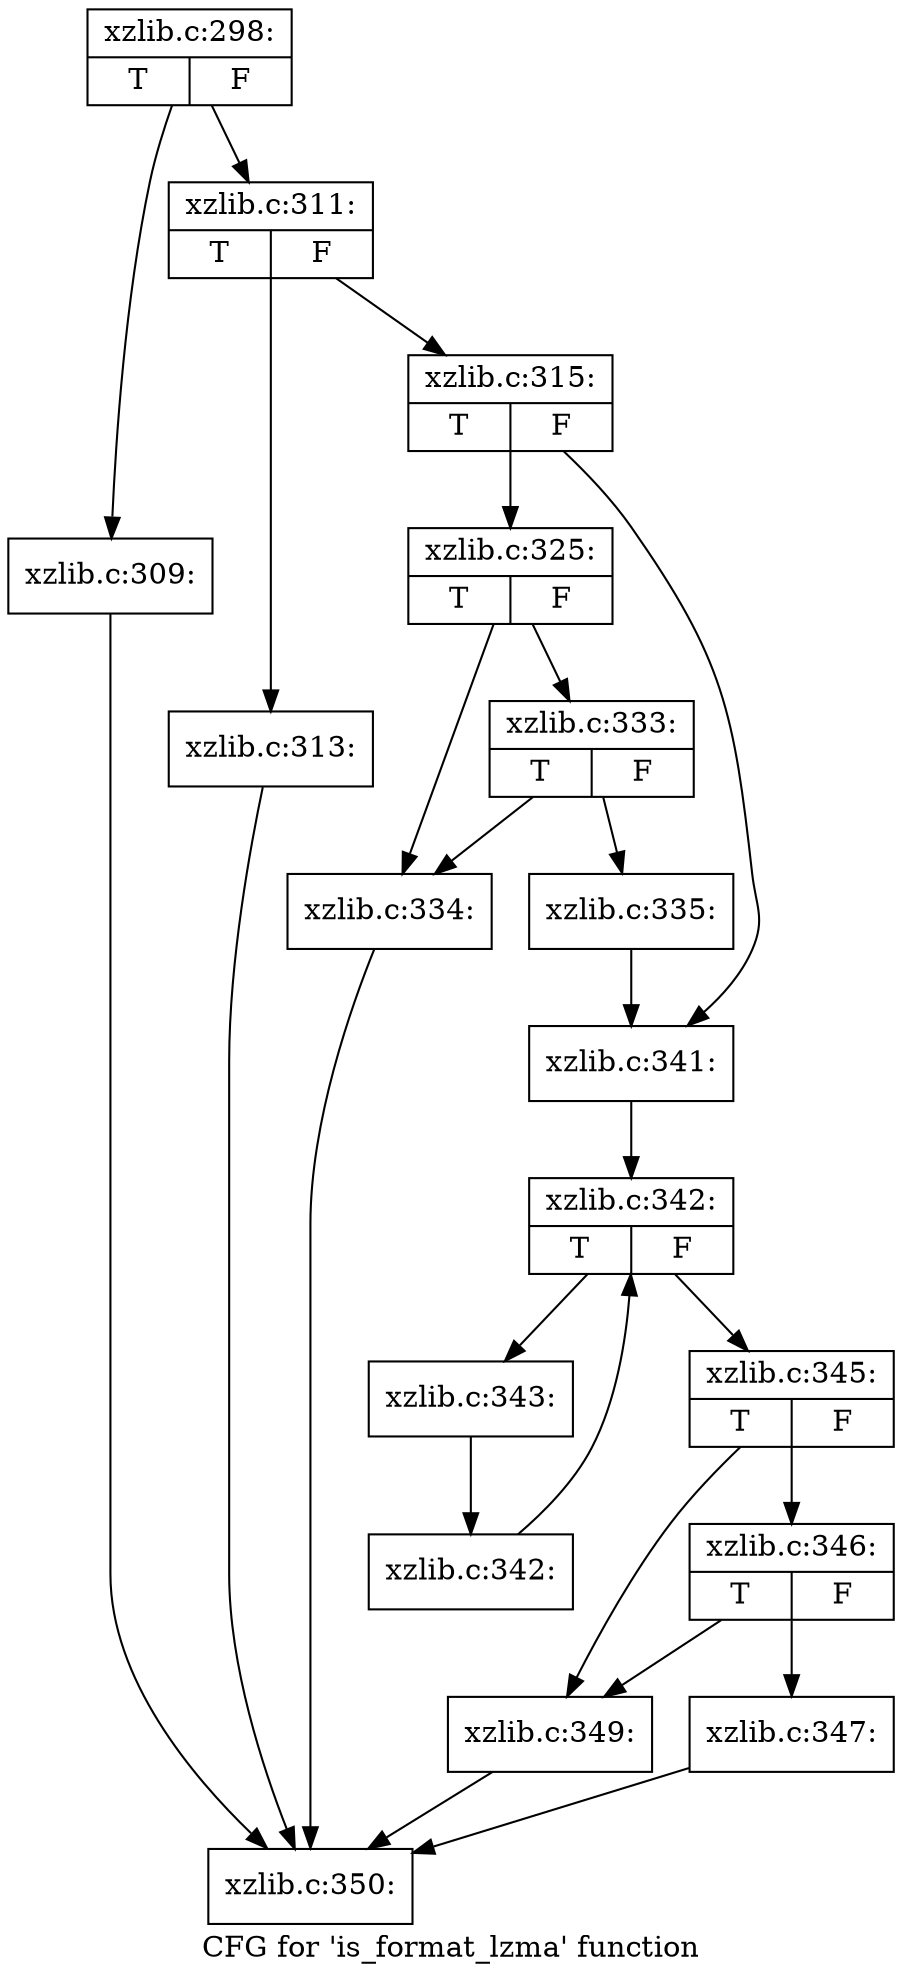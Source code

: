 digraph "CFG for 'is_format_lzma' function" {
	label="CFG for 'is_format_lzma' function";

	Node0x559901d412a0 [shape=record,label="{xzlib.c:298:|{<s0>T|<s1>F}}"];
	Node0x559901d412a0 -> Node0x559901d04030;
	Node0x559901d412a0 -> Node0x559901d04080;
	Node0x559901d04030 [shape=record,label="{xzlib.c:309:}"];
	Node0x559901d04030 -> Node0x559901d41450;
	Node0x559901d04080 [shape=record,label="{xzlib.c:311:|{<s0>T|<s1>F}}"];
	Node0x559901d04080 -> Node0x559901cabad0;
	Node0x559901d04080 -> Node0x559901cabb20;
	Node0x559901cabad0 [shape=record,label="{xzlib.c:313:}"];
	Node0x559901cabad0 -> Node0x559901d41450;
	Node0x559901cabb20 [shape=record,label="{xzlib.c:315:|{<s0>T|<s1>F}}"];
	Node0x559901cabb20 -> Node0x559901d4a580;
	Node0x559901cabb20 -> Node0x559901d4a5d0;
	Node0x559901d4a580 [shape=record,label="{xzlib.c:325:|{<s0>T|<s1>F}}"];
	Node0x559901d4a580 -> Node0x559901d103c0;
	Node0x559901d4a580 -> Node0x559901d10460;
	Node0x559901d10460 [shape=record,label="{xzlib.c:333:|{<s0>T|<s1>F}}"];
	Node0x559901d10460 -> Node0x559901d103c0;
	Node0x559901d10460 -> Node0x559901d10410;
	Node0x559901d103c0 [shape=record,label="{xzlib.c:334:}"];
	Node0x559901d103c0 -> Node0x559901d41450;
	Node0x559901d10410 [shape=record,label="{xzlib.c:335:}"];
	Node0x559901d10410 -> Node0x559901d4a5d0;
	Node0x559901d4a5d0 [shape=record,label="{xzlib.c:341:}"];
	Node0x559901d4a5d0 -> Node0x559901d10e80;
	Node0x559901d10e80 [shape=record,label="{xzlib.c:342:|{<s0>T|<s1>F}}"];
	Node0x559901d10e80 -> Node0x559901d11160;
	Node0x559901d10e80 -> Node0x559901d10ce0;
	Node0x559901d11160 [shape=record,label="{xzlib.c:343:}"];
	Node0x559901d11160 -> Node0x559901d110d0;
	Node0x559901d110d0 [shape=record,label="{xzlib.c:342:}"];
	Node0x559901d110d0 -> Node0x559901d10e80;
	Node0x559901d10ce0 [shape=record,label="{xzlib.c:345:|{<s0>T|<s1>F}}"];
	Node0x559901d10ce0 -> Node0x559901d11f60;
	Node0x559901d10ce0 -> Node0x559901d11f10;
	Node0x559901d11f60 [shape=record,label="{xzlib.c:346:|{<s0>T|<s1>F}}"];
	Node0x559901d11f60 -> Node0x559901d11ec0;
	Node0x559901d11f60 -> Node0x559901d11f10;
	Node0x559901d11ec0 [shape=record,label="{xzlib.c:347:}"];
	Node0x559901d11ec0 -> Node0x559901d41450;
	Node0x559901d11f10 [shape=record,label="{xzlib.c:349:}"];
	Node0x559901d11f10 -> Node0x559901d41450;
	Node0x559901d41450 [shape=record,label="{xzlib.c:350:}"];
}
